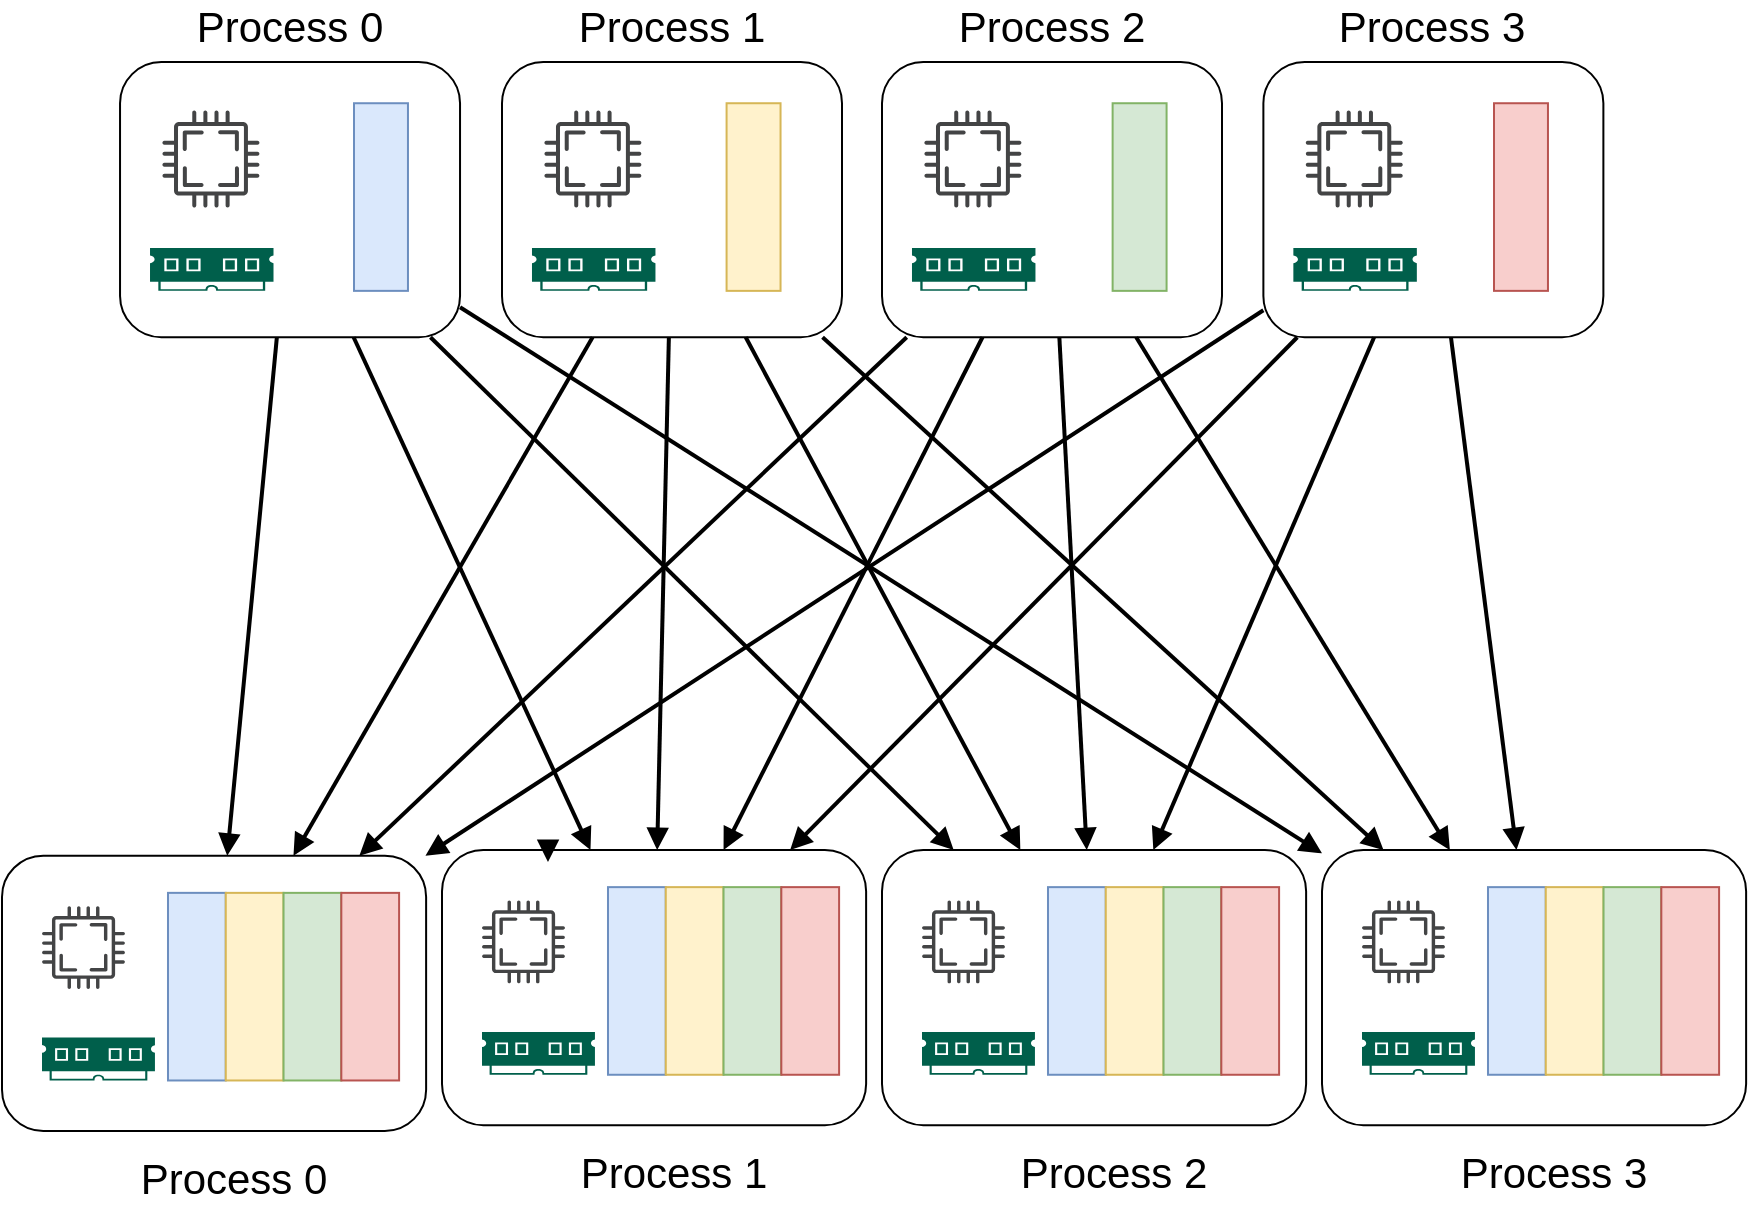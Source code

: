 <mxfile version="20.2.7" type="device"><diagram id="4EKfJ1_Pcc-UBygoxyoV" name="Page-1"><mxGraphModel dx="1673" dy="801" grid="1" gridSize="10" guides="1" tooltips="1" connect="1" arrows="1" fold="1" page="1" pageScale="1" pageWidth="1169" pageHeight="827" math="0" shadow="0"><root><mxCell id="0"/><mxCell id="1" parent="0"/><mxCell id="B-McYmZc2rhK4oNSitA--91" value="" style="group" parent="1" vertex="1" connectable="0"><mxGeometry x="380" y="30.001" width="170" height="167.619" as="geometry"/></mxCell><mxCell id="7dsdNU6RddQbDXdE-CbN-8" value="&lt;div&gt;Process 1&lt;/div&gt;" style="text;html=1;strokeColor=none;fillColor=none;align=center;verticalAlign=middle;whiteSpace=wrap;rounded=0;fontSize=21;container=0;" parent="B-McYmZc2rhK4oNSitA--91" vertex="1"><mxGeometry x="2.8" width="164.4" height="24.29" as="geometry"/></mxCell><mxCell id="7dsdNU6RddQbDXdE-CbN-9" value="" style="rounded=1;whiteSpace=wrap;html=1;container=0;" parent="B-McYmZc2rhK4oNSitA--91" vertex="1"><mxGeometry y="30" width="170" height="137.619" as="geometry"/></mxCell><mxCell id="7dsdNU6RddQbDXdE-CbN-10" value="" style="sketch=0;pointerEvents=1;shadow=0;dashed=0;html=1;strokeColor=none;fillColor=#005F4B;labelPosition=center;verticalLabelPosition=bottom;verticalAlign=top;align=center;outlineConnect=0;shape=mxgraph.veeam2.ram;container=0;" parent="B-McYmZc2rhK4oNSitA--91" vertex="1"><mxGeometry x="14.99" y="123" width="61.74" height="21.43" as="geometry"/></mxCell><mxCell id="7dsdNU6RddQbDXdE-CbN-11" value="" style="sketch=0;pointerEvents=1;shadow=0;dashed=0;html=1;strokeColor=none;fillColor=#434445;aspect=fixed;labelPosition=center;verticalLabelPosition=bottom;verticalAlign=top;align=center;outlineConnect=0;shape=mxgraph.vvd.cpu;container=0;" parent="B-McYmZc2rhK4oNSitA--91" vertex="1"><mxGeometry x="21.158" y="54.286" width="48.571" height="48.571" as="geometry"/></mxCell><mxCell id="QLwQUdn3-PWlHHdY4N7I-6" value="" style="rounded=0;whiteSpace=wrap;html=1;fillColor=#fff2cc;strokeColor=#d6b656;" parent="B-McYmZc2rhK4oNSitA--91" vertex="1"><mxGeometry x="112.29" y="50.619" width="26.98" height="93.81" as="geometry"/></mxCell><mxCell id="B-McYmZc2rhK4oNSitA--92" value="" style="group" parent="1" vertex="1" connectable="0"><mxGeometry x="570" y="30.001" width="170" height="167.619" as="geometry"/></mxCell><mxCell id="7dsdNU6RddQbDXdE-CbN-16" value="&lt;div&gt;Process 2&lt;br&gt;&lt;/div&gt;" style="text;html=1;strokeColor=none;fillColor=none;align=center;verticalAlign=middle;whiteSpace=wrap;rounded=0;fontSize=21;container=0;" parent="B-McYmZc2rhK4oNSitA--92" vertex="1"><mxGeometry x="2.8" width="164.4" height="24.29" as="geometry"/></mxCell><mxCell id="7dsdNU6RddQbDXdE-CbN-17" value="" style="rounded=1;whiteSpace=wrap;html=1;container=0;" parent="B-McYmZc2rhK4oNSitA--92" vertex="1"><mxGeometry y="30" width="170" height="137.619" as="geometry"/></mxCell><mxCell id="7dsdNU6RddQbDXdE-CbN-18" value="" style="sketch=0;pointerEvents=1;shadow=0;dashed=0;html=1;strokeColor=none;fillColor=#005F4B;labelPosition=center;verticalLabelPosition=bottom;verticalAlign=top;align=center;outlineConnect=0;shape=mxgraph.veeam2.ram;container=0;" parent="B-McYmZc2rhK4oNSitA--92" vertex="1"><mxGeometry x="14.99" y="123" width="61.74" height="21.43" as="geometry"/></mxCell><mxCell id="7dsdNU6RddQbDXdE-CbN-19" value="" style="sketch=0;pointerEvents=1;shadow=0;dashed=0;html=1;strokeColor=none;fillColor=#434445;aspect=fixed;labelPosition=center;verticalLabelPosition=bottom;verticalAlign=top;align=center;outlineConnect=0;shape=mxgraph.vvd.cpu;container=0;" parent="B-McYmZc2rhK4oNSitA--92" vertex="1"><mxGeometry x="21.158" y="54.286" width="48.571" height="48.571" as="geometry"/></mxCell><mxCell id="QLwQUdn3-PWlHHdY4N7I-7" value="" style="rounded=0;whiteSpace=wrap;html=1;fillColor=#d5e8d4;strokeColor=#82b366;" parent="B-McYmZc2rhK4oNSitA--92" vertex="1"><mxGeometry x="115.31" y="50.619" width="26.98" height="93.81" as="geometry"/></mxCell><mxCell id="B-McYmZc2rhK4oNSitA--93" value="" style="group" parent="1" vertex="1" connectable="0"><mxGeometry x="760.69" y="30.001" width="170" height="167.619" as="geometry"/></mxCell><mxCell id="7dsdNU6RddQbDXdE-CbN-22" value="&lt;div&gt;Process 3&lt;br&gt;&lt;/div&gt;" style="text;html=1;strokeColor=none;fillColor=none;align=center;verticalAlign=middle;whiteSpace=wrap;rounded=0;fontSize=21;container=0;" parent="B-McYmZc2rhK4oNSitA--93" vertex="1"><mxGeometry x="2.8" width="164.4" height="24.29" as="geometry"/></mxCell><mxCell id="7dsdNU6RddQbDXdE-CbN-23" value="" style="rounded=1;whiteSpace=wrap;html=1;container=0;" parent="B-McYmZc2rhK4oNSitA--93" vertex="1"><mxGeometry y="30" width="170" height="137.619" as="geometry"/></mxCell><mxCell id="7dsdNU6RddQbDXdE-CbN-24" value="" style="sketch=0;pointerEvents=1;shadow=0;dashed=0;html=1;strokeColor=none;fillColor=#005F4B;labelPosition=center;verticalLabelPosition=bottom;verticalAlign=top;align=center;outlineConnect=0;shape=mxgraph.veeam2.ram;container=0;" parent="B-McYmZc2rhK4oNSitA--93" vertex="1"><mxGeometry x="14.99" y="123" width="61.74" height="21.43" as="geometry"/></mxCell><mxCell id="7dsdNU6RddQbDXdE-CbN-25" value="" style="sketch=0;pointerEvents=1;shadow=0;dashed=0;html=1;strokeColor=none;fillColor=#434445;aspect=fixed;labelPosition=center;verticalLabelPosition=bottom;verticalAlign=top;align=center;outlineConnect=0;shape=mxgraph.vvd.cpu;container=0;" parent="B-McYmZc2rhK4oNSitA--93" vertex="1"><mxGeometry x="21.158" y="54.286" width="48.571" height="48.571" as="geometry"/></mxCell><mxCell id="QLwQUdn3-PWlHHdY4N7I-8" value="" style="rounded=0;whiteSpace=wrap;html=1;fillColor=#f8cecc;strokeColor=#b85450;" parent="B-McYmZc2rhK4oNSitA--93" vertex="1"><mxGeometry x="115.31" y="50.619" width="26.98" height="93.81" as="geometry"/></mxCell><mxCell id="B-McYmZc2rhK4oNSitA--137" value="" style="group" parent="1" vertex="1" connectable="0"><mxGeometry x="189.02" y="30" width="170" height="167.62" as="geometry"/></mxCell><mxCell id="B-McYmZc2rhK4oNSitA--2" value="&lt;div&gt;Process 0&lt;br&gt;&lt;/div&gt;" style="text;html=1;strokeColor=none;fillColor=none;align=center;verticalAlign=middle;whiteSpace=wrap;rounded=0;fontSize=21;container=0;" parent="B-McYmZc2rhK4oNSitA--137" vertex="1"><mxGeometry x="2.8" width="164.4" height="24.29" as="geometry"/></mxCell><mxCell id="B-McYmZc2rhK4oNSitA--3" value="" style="rounded=1;whiteSpace=wrap;html=1;container=0;" parent="B-McYmZc2rhK4oNSitA--137" vertex="1"><mxGeometry y="30.0" width="170" height="137.62" as="geometry"/></mxCell><mxCell id="B-McYmZc2rhK4oNSitA--4" value="" style="sketch=0;pointerEvents=1;shadow=0;dashed=0;html=1;strokeColor=none;fillColor=#005F4B;labelPosition=center;verticalLabelPosition=bottom;verticalAlign=top;align=center;outlineConnect=0;shape=mxgraph.veeam2.ram;container=0;" parent="B-McYmZc2rhK4oNSitA--137" vertex="1"><mxGeometry x="14.99" y="123.001" width="61.74" height="21.43" as="geometry"/></mxCell><mxCell id="B-McYmZc2rhK4oNSitA--5" value="" style="sketch=0;pointerEvents=1;shadow=0;dashed=0;html=1;strokeColor=none;fillColor=#434445;aspect=fixed;labelPosition=center;verticalLabelPosition=bottom;verticalAlign=top;align=center;outlineConnect=0;shape=mxgraph.vvd.cpu;container=0;" parent="B-McYmZc2rhK4oNSitA--137" vertex="1"><mxGeometry x="21.158" y="54.286" width="48.571" height="48.571" as="geometry"/></mxCell><mxCell id="QLwQUdn3-PWlHHdY4N7I-5" value="" style="rounded=0;whiteSpace=wrap;html=1;fillColor=#dae8fc;strokeColor=#6c8ebf;" parent="B-McYmZc2rhK4oNSitA--137" vertex="1"><mxGeometry x="116.98" y="50.62" width="26.98" height="93.81" as="geometry"/></mxCell><mxCell id="QLwQUdn3-PWlHHdY4N7I-14" value="" style="group" parent="1" vertex="1" connectable="0"><mxGeometry x="130" y="456.86" width="212.06" height="172.91" as="geometry"/></mxCell><mxCell id="GyCtl_MDKg2Vp3SmwsyL-25" value="Process 0" style="text;html=1;strokeColor=none;fillColor=none;align=center;verticalAlign=middle;whiteSpace=wrap;rounded=0;fontSize=21;container=0;" parent="QLwQUdn3-PWlHHdY4N7I-14" vertex="1"><mxGeometry x="40.852" y="148.62" width="150.356" height="24.29" as="geometry"/></mxCell><mxCell id="GyCtl_MDKg2Vp3SmwsyL-26" value="" style="rounded=1;whiteSpace=wrap;html=1;container=0;" parent="QLwQUdn3-PWlHHdY4N7I-14" vertex="1"><mxGeometry width="212.06" height="137.62" as="geometry"/></mxCell><mxCell id="GyCtl_MDKg2Vp3SmwsyL-28" value="" style="sketch=0;pointerEvents=1;shadow=0;dashed=0;html=1;strokeColor=none;fillColor=#434445;aspect=fixed;labelPosition=center;verticalLabelPosition=bottom;verticalAlign=top;align=center;outlineConnect=0;shape=mxgraph.vvd.cpu;container=0;" parent="QLwQUdn3-PWlHHdY4N7I-14" vertex="1"><mxGeometry x="20.001" y="25.237" width="41.488" height="41.488" as="geometry"/></mxCell><mxCell id="GyCtl_MDKg2Vp3SmwsyL-27" value="" style="sketch=0;pointerEvents=1;shadow=0;dashed=0;html=1;strokeColor=none;fillColor=#005F4B;labelPosition=center;verticalLabelPosition=bottom;verticalAlign=top;align=center;outlineConnect=0;shape=mxgraph.veeam2.ram;container=0;" parent="QLwQUdn3-PWlHHdY4N7I-14" vertex="1"><mxGeometry x="20.003" y="90.95" width="56.466" height="21.43" as="geometry"/></mxCell><mxCell id="QLwQUdn3-PWlHHdY4N7I-9" value="" style="rounded=0;whiteSpace=wrap;html=1;fillColor=#dae8fc;strokeColor=#6c8ebf;container=0;" parent="QLwQUdn3-PWlHHdY4N7I-14" vertex="1"><mxGeometry x="82.995" y="18.57" width="28.888" height="93.81" as="geometry"/></mxCell><mxCell id="QLwQUdn3-PWlHHdY4N7I-10" value="" style="rounded=0;whiteSpace=wrap;html=1;fillColor=#fff2cc;strokeColor=#d6b656;container=0;" parent="QLwQUdn3-PWlHHdY4N7I-14" vertex="1"><mxGeometry x="111.883" y="18.57" width="28.888" height="93.81" as="geometry"/></mxCell><mxCell id="QLwQUdn3-PWlHHdY4N7I-11" value="" style="rounded=0;whiteSpace=wrap;html=1;fillColor=#d5e8d4;strokeColor=#82b366;container=0;" parent="QLwQUdn3-PWlHHdY4N7I-14" vertex="1"><mxGeometry x="140.772" y="18.57" width="28.888" height="93.81" as="geometry"/></mxCell><mxCell id="QLwQUdn3-PWlHHdY4N7I-12" value="" style="rounded=0;whiteSpace=wrap;html=1;fillColor=#f8cecc;strokeColor=#b85450;container=0;" parent="QLwQUdn3-PWlHHdY4N7I-14" vertex="1"><mxGeometry x="169.66" y="18.57" width="28.888" height="93.81" as="geometry"/></mxCell><mxCell id="QLwQUdn3-PWlHHdY4N7I-16" value="" style="group" parent="1" vertex="1" connectable="0"><mxGeometry x="350" y="454" width="212.06" height="172.91" as="geometry"/></mxCell><mxCell id="QLwQUdn3-PWlHHdY4N7I-17" value="Process 1" style="text;html=1;strokeColor=none;fillColor=none;align=center;verticalAlign=middle;whiteSpace=wrap;rounded=0;fontSize=21;container=0;" parent="QLwQUdn3-PWlHHdY4N7I-16" vertex="1"><mxGeometry x="40.852" y="148.62" width="150.356" height="24.29" as="geometry"/></mxCell><mxCell id="QLwQUdn3-PWlHHdY4N7I-18" value="" style="rounded=1;whiteSpace=wrap;html=1;container=0;" parent="QLwQUdn3-PWlHHdY4N7I-16" vertex="1"><mxGeometry width="212.06" height="137.62" as="geometry"/></mxCell><mxCell id="QLwQUdn3-PWlHHdY4N7I-19" value="" style="sketch=0;pointerEvents=1;shadow=0;dashed=0;html=1;strokeColor=none;fillColor=#434445;aspect=fixed;labelPosition=center;verticalLabelPosition=bottom;verticalAlign=top;align=center;outlineConnect=0;shape=mxgraph.vvd.cpu;container=0;" parent="QLwQUdn3-PWlHHdY4N7I-16" vertex="1"><mxGeometry x="20.001" y="25.237" width="41.488" height="41.488" as="geometry"/></mxCell><mxCell id="QLwQUdn3-PWlHHdY4N7I-20" value="" style="sketch=0;pointerEvents=1;shadow=0;dashed=0;html=1;strokeColor=none;fillColor=#005F4B;labelPosition=center;verticalLabelPosition=bottom;verticalAlign=top;align=center;outlineConnect=0;shape=mxgraph.veeam2.ram;container=0;" parent="QLwQUdn3-PWlHHdY4N7I-16" vertex="1"><mxGeometry x="20.003" y="90.95" width="56.466" height="21.43" as="geometry"/></mxCell><mxCell id="QLwQUdn3-PWlHHdY4N7I-21" value="" style="rounded=0;whiteSpace=wrap;html=1;fillColor=#dae8fc;strokeColor=#6c8ebf;container=0;" parent="QLwQUdn3-PWlHHdY4N7I-16" vertex="1"><mxGeometry x="82.995" y="18.57" width="28.888" height="93.81" as="geometry"/></mxCell><mxCell id="QLwQUdn3-PWlHHdY4N7I-22" value="" style="rounded=0;whiteSpace=wrap;html=1;fillColor=#fff2cc;strokeColor=#d6b656;container=0;" parent="QLwQUdn3-PWlHHdY4N7I-16" vertex="1"><mxGeometry x="111.883" y="18.57" width="28.888" height="93.81" as="geometry"/></mxCell><mxCell id="QLwQUdn3-PWlHHdY4N7I-23" value="" style="rounded=0;whiteSpace=wrap;html=1;fillColor=#d5e8d4;strokeColor=#82b366;container=0;" parent="QLwQUdn3-PWlHHdY4N7I-16" vertex="1"><mxGeometry x="140.772" y="18.57" width="28.888" height="93.81" as="geometry"/></mxCell><mxCell id="QLwQUdn3-PWlHHdY4N7I-24" value="" style="rounded=0;whiteSpace=wrap;html=1;fillColor=#f8cecc;strokeColor=#b85450;container=0;" parent="QLwQUdn3-PWlHHdY4N7I-16" vertex="1"><mxGeometry x="169.66" y="18.57" width="28.888" height="93.81" as="geometry"/></mxCell><mxCell id="QLwQUdn3-PWlHHdY4N7I-35" value="" style="group" parent="1" vertex="1" connectable="0"><mxGeometry x="570" y="454" width="212.06" height="172.91" as="geometry"/></mxCell><mxCell id="QLwQUdn3-PWlHHdY4N7I-36" value="Process 2" style="text;html=1;strokeColor=none;fillColor=none;align=center;verticalAlign=middle;whiteSpace=wrap;rounded=0;fontSize=21;container=0;" parent="QLwQUdn3-PWlHHdY4N7I-35" vertex="1"><mxGeometry x="40.852" y="148.62" width="150.356" height="24.29" as="geometry"/></mxCell><mxCell id="QLwQUdn3-PWlHHdY4N7I-37" value="" style="rounded=1;whiteSpace=wrap;html=1;container=0;" parent="QLwQUdn3-PWlHHdY4N7I-35" vertex="1"><mxGeometry width="212.06" height="137.62" as="geometry"/></mxCell><mxCell id="QLwQUdn3-PWlHHdY4N7I-38" value="" style="sketch=0;pointerEvents=1;shadow=0;dashed=0;html=1;strokeColor=none;fillColor=#434445;aspect=fixed;labelPosition=center;verticalLabelPosition=bottom;verticalAlign=top;align=center;outlineConnect=0;shape=mxgraph.vvd.cpu;container=0;" parent="QLwQUdn3-PWlHHdY4N7I-35" vertex="1"><mxGeometry x="20.001" y="25.237" width="41.488" height="41.488" as="geometry"/></mxCell><mxCell id="QLwQUdn3-PWlHHdY4N7I-39" value="" style="sketch=0;pointerEvents=1;shadow=0;dashed=0;html=1;strokeColor=none;fillColor=#005F4B;labelPosition=center;verticalLabelPosition=bottom;verticalAlign=top;align=center;outlineConnect=0;shape=mxgraph.veeam2.ram;container=0;" parent="QLwQUdn3-PWlHHdY4N7I-35" vertex="1"><mxGeometry x="20.003" y="90.95" width="56.466" height="21.43" as="geometry"/></mxCell><mxCell id="QLwQUdn3-PWlHHdY4N7I-40" value="" style="rounded=0;whiteSpace=wrap;html=1;fillColor=#dae8fc;strokeColor=#6c8ebf;container=0;" parent="QLwQUdn3-PWlHHdY4N7I-35" vertex="1"><mxGeometry x="82.995" y="18.57" width="28.888" height="93.81" as="geometry"/></mxCell><mxCell id="QLwQUdn3-PWlHHdY4N7I-41" value="" style="rounded=0;whiteSpace=wrap;html=1;fillColor=#fff2cc;strokeColor=#d6b656;container=0;" parent="QLwQUdn3-PWlHHdY4N7I-35" vertex="1"><mxGeometry x="111.883" y="18.57" width="28.888" height="93.81" as="geometry"/></mxCell><mxCell id="QLwQUdn3-PWlHHdY4N7I-42" value="" style="rounded=0;whiteSpace=wrap;html=1;fillColor=#d5e8d4;strokeColor=#82b366;container=0;" parent="QLwQUdn3-PWlHHdY4N7I-35" vertex="1"><mxGeometry x="140.772" y="18.57" width="28.888" height="93.81" as="geometry"/></mxCell><mxCell id="QLwQUdn3-PWlHHdY4N7I-43" value="" style="rounded=0;whiteSpace=wrap;html=1;fillColor=#f8cecc;strokeColor=#b85450;container=0;" parent="QLwQUdn3-PWlHHdY4N7I-35" vertex="1"><mxGeometry x="169.66" y="18.57" width="28.888" height="93.81" as="geometry"/></mxCell><mxCell id="QLwQUdn3-PWlHHdY4N7I-44" value="" style="group" parent="1" vertex="1" connectable="0"><mxGeometry x="790" y="454" width="212.06" height="172.91" as="geometry"/></mxCell><mxCell id="QLwQUdn3-PWlHHdY4N7I-45" value="Process 3" style="text;html=1;strokeColor=none;fillColor=none;align=center;verticalAlign=middle;whiteSpace=wrap;rounded=0;fontSize=21;container=0;" parent="QLwQUdn3-PWlHHdY4N7I-44" vertex="1"><mxGeometry x="40.852" y="148.62" width="150.356" height="24.29" as="geometry"/></mxCell><mxCell id="QLwQUdn3-PWlHHdY4N7I-46" value="" style="rounded=1;whiteSpace=wrap;html=1;container=0;" parent="QLwQUdn3-PWlHHdY4N7I-44" vertex="1"><mxGeometry width="212.06" height="137.62" as="geometry"/></mxCell><mxCell id="QLwQUdn3-PWlHHdY4N7I-47" value="" style="sketch=0;pointerEvents=1;shadow=0;dashed=0;html=1;strokeColor=none;fillColor=#434445;aspect=fixed;labelPosition=center;verticalLabelPosition=bottom;verticalAlign=top;align=center;outlineConnect=0;shape=mxgraph.vvd.cpu;container=0;" parent="QLwQUdn3-PWlHHdY4N7I-44" vertex="1"><mxGeometry x="20.001" y="25.237" width="41.488" height="41.488" as="geometry"/></mxCell><mxCell id="QLwQUdn3-PWlHHdY4N7I-48" value="" style="sketch=0;pointerEvents=1;shadow=0;dashed=0;html=1;strokeColor=none;fillColor=#005F4B;labelPosition=center;verticalLabelPosition=bottom;verticalAlign=top;align=center;outlineConnect=0;shape=mxgraph.veeam2.ram;container=0;" parent="QLwQUdn3-PWlHHdY4N7I-44" vertex="1"><mxGeometry x="20.003" y="90.95" width="56.466" height="21.43" as="geometry"/></mxCell><mxCell id="QLwQUdn3-PWlHHdY4N7I-49" value="" style="rounded=0;whiteSpace=wrap;html=1;fillColor=#dae8fc;strokeColor=#6c8ebf;container=0;" parent="QLwQUdn3-PWlHHdY4N7I-44" vertex="1"><mxGeometry x="82.995" y="18.57" width="28.888" height="93.81" as="geometry"/></mxCell><mxCell id="QLwQUdn3-PWlHHdY4N7I-50" value="" style="rounded=0;whiteSpace=wrap;html=1;fillColor=#fff2cc;strokeColor=#d6b656;container=0;" parent="QLwQUdn3-PWlHHdY4N7I-44" vertex="1"><mxGeometry x="111.883" y="18.57" width="28.888" height="93.81" as="geometry"/></mxCell><mxCell id="QLwQUdn3-PWlHHdY4N7I-51" value="" style="rounded=0;whiteSpace=wrap;html=1;fillColor=#d5e8d4;strokeColor=#82b366;container=0;" parent="QLwQUdn3-PWlHHdY4N7I-44" vertex="1"><mxGeometry x="140.772" y="18.57" width="28.888" height="93.81" as="geometry"/></mxCell><mxCell id="QLwQUdn3-PWlHHdY4N7I-52" value="" style="rounded=0;whiteSpace=wrap;html=1;fillColor=#f8cecc;strokeColor=#b85450;container=0;" parent="QLwQUdn3-PWlHHdY4N7I-44" vertex="1"><mxGeometry x="169.66" y="18.57" width="28.888" height="93.81" as="geometry"/></mxCell><mxCell id="QLwQUdn3-PWlHHdY4N7I-53" style="edgeStyle=none;rounded=0;orthogonalLoop=1;jettySize=auto;html=1;endArrow=block;endFill=1;strokeWidth=2;" parent="1" source="B-McYmZc2rhK4oNSitA--3" target="GyCtl_MDKg2Vp3SmwsyL-26" edge="1"><mxGeometry relative="1" as="geometry"/></mxCell><mxCell id="QLwQUdn3-PWlHHdY4N7I-54" style="edgeStyle=none;rounded=0;orthogonalLoop=1;jettySize=auto;html=1;endArrow=block;endFill=1;strokeWidth=2;" parent="1" source="B-McYmZc2rhK4oNSitA--3" target="QLwQUdn3-PWlHHdY4N7I-18" edge="1"><mxGeometry relative="1" as="geometry"/></mxCell><mxCell id="QLwQUdn3-PWlHHdY4N7I-55" style="edgeStyle=none;rounded=0;orthogonalLoop=1;jettySize=auto;html=1;endArrow=block;endFill=1;strokeWidth=2;" parent="1" source="B-McYmZc2rhK4oNSitA--3" target="QLwQUdn3-PWlHHdY4N7I-37" edge="1"><mxGeometry relative="1" as="geometry"/></mxCell><mxCell id="QLwQUdn3-PWlHHdY4N7I-56" style="edgeStyle=none;rounded=0;orthogonalLoop=1;jettySize=auto;html=1;endArrow=block;endFill=1;strokeWidth=2;" parent="1" source="B-McYmZc2rhK4oNSitA--3" target="QLwQUdn3-PWlHHdY4N7I-46" edge="1"><mxGeometry relative="1" as="geometry"/></mxCell><mxCell id="QLwQUdn3-PWlHHdY4N7I-57" style="edgeStyle=none;rounded=0;orthogonalLoop=1;jettySize=auto;html=1;endArrow=block;endFill=1;strokeWidth=2;" parent="1" source="7dsdNU6RddQbDXdE-CbN-9" target="GyCtl_MDKg2Vp3SmwsyL-26" edge="1"><mxGeometry relative="1" as="geometry"/></mxCell><mxCell id="QLwQUdn3-PWlHHdY4N7I-58" style="edgeStyle=none;rounded=0;orthogonalLoop=1;jettySize=auto;html=1;endArrow=block;endFill=1;strokeWidth=2;" parent="1" source="7dsdNU6RddQbDXdE-CbN-9" target="QLwQUdn3-PWlHHdY4N7I-18" edge="1"><mxGeometry relative="1" as="geometry"/></mxCell><mxCell id="QLwQUdn3-PWlHHdY4N7I-59" style="edgeStyle=none;rounded=0;orthogonalLoop=1;jettySize=auto;html=1;endArrow=block;endFill=1;strokeWidth=2;" parent="1" source="7dsdNU6RddQbDXdE-CbN-9" target="QLwQUdn3-PWlHHdY4N7I-37" edge="1"><mxGeometry relative="1" as="geometry"/></mxCell><mxCell id="QLwQUdn3-PWlHHdY4N7I-60" style="edgeStyle=none;rounded=0;orthogonalLoop=1;jettySize=auto;html=1;endArrow=block;endFill=1;strokeWidth=2;" parent="1" source="7dsdNU6RddQbDXdE-CbN-9" target="QLwQUdn3-PWlHHdY4N7I-46" edge="1"><mxGeometry relative="1" as="geometry"/></mxCell><mxCell id="QLwQUdn3-PWlHHdY4N7I-61" style="edgeStyle=none;rounded=0;orthogonalLoop=1;jettySize=auto;html=1;endArrow=block;endFill=1;strokeWidth=2;" parent="1" source="7dsdNU6RddQbDXdE-CbN-17" target="GyCtl_MDKg2Vp3SmwsyL-26" edge="1"><mxGeometry relative="1" as="geometry"/></mxCell><mxCell id="QLwQUdn3-PWlHHdY4N7I-62" style="edgeStyle=none;rounded=0;orthogonalLoop=1;jettySize=auto;html=1;endArrow=block;endFill=1;strokeWidth=2;" parent="1" source="7dsdNU6RddQbDXdE-CbN-17" target="QLwQUdn3-PWlHHdY4N7I-18" edge="1"><mxGeometry relative="1" as="geometry"/></mxCell><mxCell id="QLwQUdn3-PWlHHdY4N7I-63" style="edgeStyle=none;rounded=0;orthogonalLoop=1;jettySize=auto;html=1;endArrow=block;endFill=1;strokeWidth=2;" parent="1" source="7dsdNU6RddQbDXdE-CbN-17" target="QLwQUdn3-PWlHHdY4N7I-37" edge="1"><mxGeometry relative="1" as="geometry"/></mxCell><mxCell id="QLwQUdn3-PWlHHdY4N7I-64" style="edgeStyle=none;rounded=0;orthogonalLoop=1;jettySize=auto;html=1;endArrow=block;endFill=1;strokeWidth=2;" parent="1" source="7dsdNU6RddQbDXdE-CbN-17" target="QLwQUdn3-PWlHHdY4N7I-46" edge="1"><mxGeometry relative="1" as="geometry"/></mxCell><mxCell id="QLwQUdn3-PWlHHdY4N7I-65" style="edgeStyle=none;rounded=0;orthogonalLoop=1;jettySize=auto;html=1;endArrow=block;endFill=1;strokeWidth=2;" parent="1" source="7dsdNU6RddQbDXdE-CbN-23" target="GyCtl_MDKg2Vp3SmwsyL-26" edge="1"><mxGeometry relative="1" as="geometry"/></mxCell><mxCell id="QLwQUdn3-PWlHHdY4N7I-66" style="edgeStyle=none;rounded=0;orthogonalLoop=1;jettySize=auto;html=1;endArrow=block;endFill=1;strokeWidth=2;" parent="1" source="7dsdNU6RddQbDXdE-CbN-23" target="QLwQUdn3-PWlHHdY4N7I-18" edge="1"><mxGeometry relative="1" as="geometry"/></mxCell><mxCell id="QLwQUdn3-PWlHHdY4N7I-67" style="edgeStyle=none;rounded=0;orthogonalLoop=1;jettySize=auto;html=1;endArrow=block;endFill=1;strokeWidth=2;" parent="1" source="7dsdNU6RddQbDXdE-CbN-23" target="QLwQUdn3-PWlHHdY4N7I-37" edge="1"><mxGeometry relative="1" as="geometry"/></mxCell><mxCell id="QLwQUdn3-PWlHHdY4N7I-68" style="edgeStyle=none;rounded=0;orthogonalLoop=1;jettySize=auto;html=1;endArrow=block;endFill=1;strokeWidth=2;" parent="1" source="7dsdNU6RddQbDXdE-CbN-23" target="QLwQUdn3-PWlHHdY4N7I-46" edge="1"><mxGeometry relative="1" as="geometry"/></mxCell><mxCell id="1UeuS9tqOeOvAY62YTyg-1" style="edgeStyle=none;rounded=0;orthogonalLoop=1;jettySize=auto;html=1;exitX=0.25;exitY=0;exitDx=0;exitDy=0;endArrow=block;endFill=1;strokeWidth=2;" edge="1" parent="1" source="QLwQUdn3-PWlHHdY4N7I-18"><mxGeometry relative="1" as="geometry"><mxPoint x="403" y="460" as="targetPoint"/></mxGeometry></mxCell></root></mxGraphModel></diagram></mxfile>